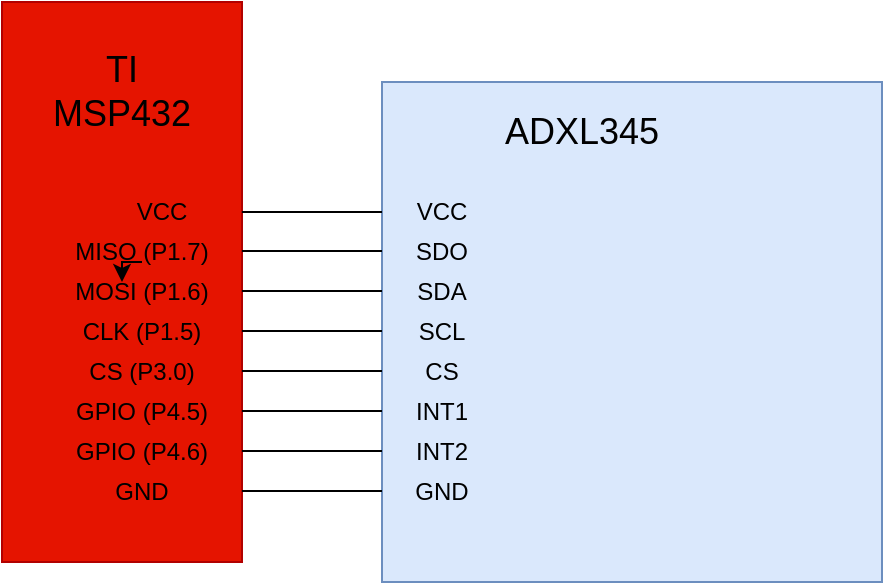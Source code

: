 <mxfile version="15.9.1" type="device"><diagram id="NHrtYPdAWeUPzsWGtmr5" name="Page-1"><mxGraphModel dx="946" dy="521" grid="1" gridSize="10" guides="1" tooltips="1" connect="1" arrows="1" fold="1" page="1" pageScale="1" pageWidth="850" pageHeight="1100" math="0" shadow="0"><root><mxCell id="0"/><mxCell id="1" parent="0"/><mxCell id="J9m8HWK2vobXFjrdB3fJ-2" value="" style="rounded=0;whiteSpace=wrap;html=1;fillColor=#e51400;strokeColor=#B20000;fontColor=#ffffff;" vertex="1" parent="1"><mxGeometry x="130" y="170" width="120" height="280" as="geometry"/></mxCell><mxCell id="J9m8HWK2vobXFjrdB3fJ-4" value="" style="whiteSpace=wrap;html=1;aspect=fixed;fillColor=#dae8fc;strokeColor=#6c8ebf;" vertex="1" parent="1"><mxGeometry x="320" y="210" width="250" height="250" as="geometry"/></mxCell><mxCell id="J9m8HWK2vobXFjrdB3fJ-5" value="&lt;font style=&quot;font-size: 18px&quot;&gt;TI MSP432&lt;/font&gt;" style="text;html=1;strokeColor=none;fillColor=none;align=center;verticalAlign=middle;whiteSpace=wrap;rounded=0;" vertex="1" parent="1"><mxGeometry x="160" y="200" width="60" height="30" as="geometry"/></mxCell><mxCell id="J9m8HWK2vobXFjrdB3fJ-6" value="VCC" style="text;html=1;strokeColor=none;fillColor=none;align=center;verticalAlign=middle;whiteSpace=wrap;rounded=0;" vertex="1" parent="1"><mxGeometry x="180" y="260" width="60" height="30" as="geometry"/></mxCell><mxCell id="J9m8HWK2vobXFjrdB3fJ-7" value="MISO (P1.7)" style="text;html=1;strokeColor=none;fillColor=none;align=center;verticalAlign=middle;whiteSpace=wrap;rounded=0;" vertex="1" parent="1"><mxGeometry x="160" y="280" width="80" height="30" as="geometry"/></mxCell><mxCell id="J9m8HWK2vobXFjrdB3fJ-8" value="MOSI (P1.6)" style="text;html=1;strokeColor=none;fillColor=none;align=center;verticalAlign=middle;whiteSpace=wrap;rounded=0;" vertex="1" parent="1"><mxGeometry x="160" y="300" width="80" height="30" as="geometry"/></mxCell><mxCell id="J9m8HWK2vobXFjrdB3fJ-10" style="edgeStyle=orthogonalEdgeStyle;rounded=0;orthogonalLoop=1;jettySize=auto;html=1;exitX=0.5;exitY=0;exitDx=0;exitDy=0;entryX=0.375;entryY=0.333;entryDx=0;entryDy=0;entryPerimeter=0;" edge="1" parent="1" source="J9m8HWK2vobXFjrdB3fJ-8" target="J9m8HWK2vobXFjrdB3fJ-8"><mxGeometry relative="1" as="geometry"/></mxCell><mxCell id="J9m8HWK2vobXFjrdB3fJ-11" value="CLK (P1.5)" style="text;html=1;strokeColor=none;fillColor=none;align=center;verticalAlign=middle;whiteSpace=wrap;rounded=0;" vertex="1" parent="1"><mxGeometry x="160" y="320" width="80" height="30" as="geometry"/></mxCell><mxCell id="J9m8HWK2vobXFjrdB3fJ-12" value="CS (P3.0)" style="text;html=1;strokeColor=none;fillColor=none;align=center;verticalAlign=middle;whiteSpace=wrap;rounded=0;" vertex="1" parent="1"><mxGeometry x="160" y="340" width="80" height="30" as="geometry"/></mxCell><mxCell id="J9m8HWK2vobXFjrdB3fJ-13" value="GPIO (P4.5)" style="text;html=1;strokeColor=none;fillColor=none;align=center;verticalAlign=middle;whiteSpace=wrap;rounded=0;" vertex="1" parent="1"><mxGeometry x="160" y="360" width="80" height="30" as="geometry"/></mxCell><mxCell id="J9m8HWK2vobXFjrdB3fJ-14" value="GPIO (P4.6)" style="text;html=1;strokeColor=none;fillColor=none;align=center;verticalAlign=middle;whiteSpace=wrap;rounded=0;" vertex="1" parent="1"><mxGeometry x="160" y="380" width="80" height="30" as="geometry"/></mxCell><mxCell id="J9m8HWK2vobXFjrdB3fJ-15" value="ADXL345" style="text;html=1;strokeColor=none;fillColor=none;align=center;verticalAlign=middle;whiteSpace=wrap;rounded=0;fontSize=18;" vertex="1" parent="1"><mxGeometry x="390" y="220" width="60" height="30" as="geometry"/></mxCell><mxCell id="J9m8HWK2vobXFjrdB3fJ-16" value="GND" style="text;html=1;strokeColor=none;fillColor=none;align=center;verticalAlign=middle;whiteSpace=wrap;rounded=0;" vertex="1" parent="1"><mxGeometry x="170" y="400" width="60" height="30" as="geometry"/></mxCell><mxCell id="J9m8HWK2vobXFjrdB3fJ-17" value="VCC" style="text;html=1;strokeColor=none;fillColor=none;align=center;verticalAlign=middle;whiteSpace=wrap;rounded=0;" vertex="1" parent="1"><mxGeometry x="320" y="260" width="60" height="30" as="geometry"/></mxCell><mxCell id="J9m8HWK2vobXFjrdB3fJ-19" value="GND" style="text;html=1;strokeColor=none;fillColor=none;align=center;verticalAlign=middle;whiteSpace=wrap;rounded=0;" vertex="1" parent="1"><mxGeometry x="320" y="400" width="60" height="30" as="geometry"/></mxCell><mxCell id="J9m8HWK2vobXFjrdB3fJ-20" value="SDO" style="text;html=1;strokeColor=none;fillColor=none;align=center;verticalAlign=middle;whiteSpace=wrap;rounded=0;" vertex="1" parent="1"><mxGeometry x="310" y="280" width="80" height="30" as="geometry"/></mxCell><mxCell id="J9m8HWK2vobXFjrdB3fJ-21" value="SDA" style="text;html=1;strokeColor=none;fillColor=none;align=center;verticalAlign=middle;whiteSpace=wrap;rounded=0;" vertex="1" parent="1"><mxGeometry x="310" y="300" width="80" height="30" as="geometry"/></mxCell><mxCell id="J9m8HWK2vobXFjrdB3fJ-22" value="SCL" style="text;html=1;strokeColor=none;fillColor=none;align=center;verticalAlign=middle;whiteSpace=wrap;rounded=0;" vertex="1" parent="1"><mxGeometry x="310" y="320" width="80" height="30" as="geometry"/></mxCell><mxCell id="J9m8HWK2vobXFjrdB3fJ-23" value="CS" style="text;html=1;strokeColor=none;fillColor=none;align=center;verticalAlign=middle;whiteSpace=wrap;rounded=0;" vertex="1" parent="1"><mxGeometry x="310" y="340" width="80" height="30" as="geometry"/></mxCell><mxCell id="J9m8HWK2vobXFjrdB3fJ-24" value="INT1" style="text;html=1;strokeColor=none;fillColor=none;align=center;verticalAlign=middle;whiteSpace=wrap;rounded=0;" vertex="1" parent="1"><mxGeometry x="310" y="360" width="80" height="30" as="geometry"/></mxCell><mxCell id="J9m8HWK2vobXFjrdB3fJ-25" value="INT2" style="text;html=1;strokeColor=none;fillColor=none;align=center;verticalAlign=middle;whiteSpace=wrap;rounded=0;" vertex="1" parent="1"><mxGeometry x="310" y="380" width="80" height="30" as="geometry"/></mxCell><mxCell id="J9m8HWK2vobXFjrdB3fJ-26" value="" style="endArrow=none;html=1;rounded=0;fontSize=18;entryX=0;entryY=0.5;entryDx=0;entryDy=0;" edge="1" parent="1" target="J9m8HWK2vobXFjrdB3fJ-17"><mxGeometry width="50" height="50" relative="1" as="geometry"><mxPoint x="250" y="275" as="sourcePoint"/><mxPoint x="390" y="220" as="targetPoint"/></mxGeometry></mxCell><mxCell id="J9m8HWK2vobXFjrdB3fJ-27" value="" style="endArrow=none;html=1;rounded=0;fontSize=18;entryX=0;entryY=0.5;entryDx=0;entryDy=0;" edge="1" parent="1"><mxGeometry width="50" height="50" relative="1" as="geometry"><mxPoint x="250" y="294.5" as="sourcePoint"/><mxPoint x="320" y="294.5" as="targetPoint"/></mxGeometry></mxCell><mxCell id="J9m8HWK2vobXFjrdB3fJ-28" value="" style="endArrow=none;html=1;rounded=0;fontSize=18;entryX=0;entryY=0.5;entryDx=0;entryDy=0;" edge="1" parent="1"><mxGeometry width="50" height="50" relative="1" as="geometry"><mxPoint x="250" y="314.5" as="sourcePoint"/><mxPoint x="320" y="314.5" as="targetPoint"/></mxGeometry></mxCell><mxCell id="J9m8HWK2vobXFjrdB3fJ-29" value="" style="endArrow=none;html=1;rounded=0;fontSize=18;entryX=0;entryY=0.5;entryDx=0;entryDy=0;" edge="1" parent="1"><mxGeometry width="50" height="50" relative="1" as="geometry"><mxPoint x="250" y="334.5" as="sourcePoint"/><mxPoint x="320" y="334.5" as="targetPoint"/></mxGeometry></mxCell><mxCell id="J9m8HWK2vobXFjrdB3fJ-30" value="" style="endArrow=none;html=1;rounded=0;fontSize=18;entryX=0;entryY=0.5;entryDx=0;entryDy=0;" edge="1" parent="1"><mxGeometry width="50" height="50" relative="1" as="geometry"><mxPoint x="250" y="354.5" as="sourcePoint"/><mxPoint x="320" y="354.5" as="targetPoint"/></mxGeometry></mxCell><mxCell id="J9m8HWK2vobXFjrdB3fJ-31" value="" style="endArrow=none;html=1;rounded=0;fontSize=18;entryX=0;entryY=0.5;entryDx=0;entryDy=0;" edge="1" parent="1"><mxGeometry width="50" height="50" relative="1" as="geometry"><mxPoint x="250" y="374.5" as="sourcePoint"/><mxPoint x="320" y="374.5" as="targetPoint"/></mxGeometry></mxCell><mxCell id="J9m8HWK2vobXFjrdB3fJ-32" value="" style="endArrow=none;html=1;rounded=0;fontSize=18;entryX=0;entryY=0.5;entryDx=0;entryDy=0;" edge="1" parent="1"><mxGeometry width="50" height="50" relative="1" as="geometry"><mxPoint x="250" y="394.5" as="sourcePoint"/><mxPoint x="320" y="394.5" as="targetPoint"/></mxGeometry></mxCell><mxCell id="J9m8HWK2vobXFjrdB3fJ-33" value="" style="endArrow=none;html=1;rounded=0;fontSize=18;entryX=0;entryY=0.5;entryDx=0;entryDy=0;" edge="1" parent="1"><mxGeometry width="50" height="50" relative="1" as="geometry"><mxPoint x="250" y="414.5" as="sourcePoint"/><mxPoint x="320" y="414.5" as="targetPoint"/></mxGeometry></mxCell></root></mxGraphModel></diagram></mxfile>